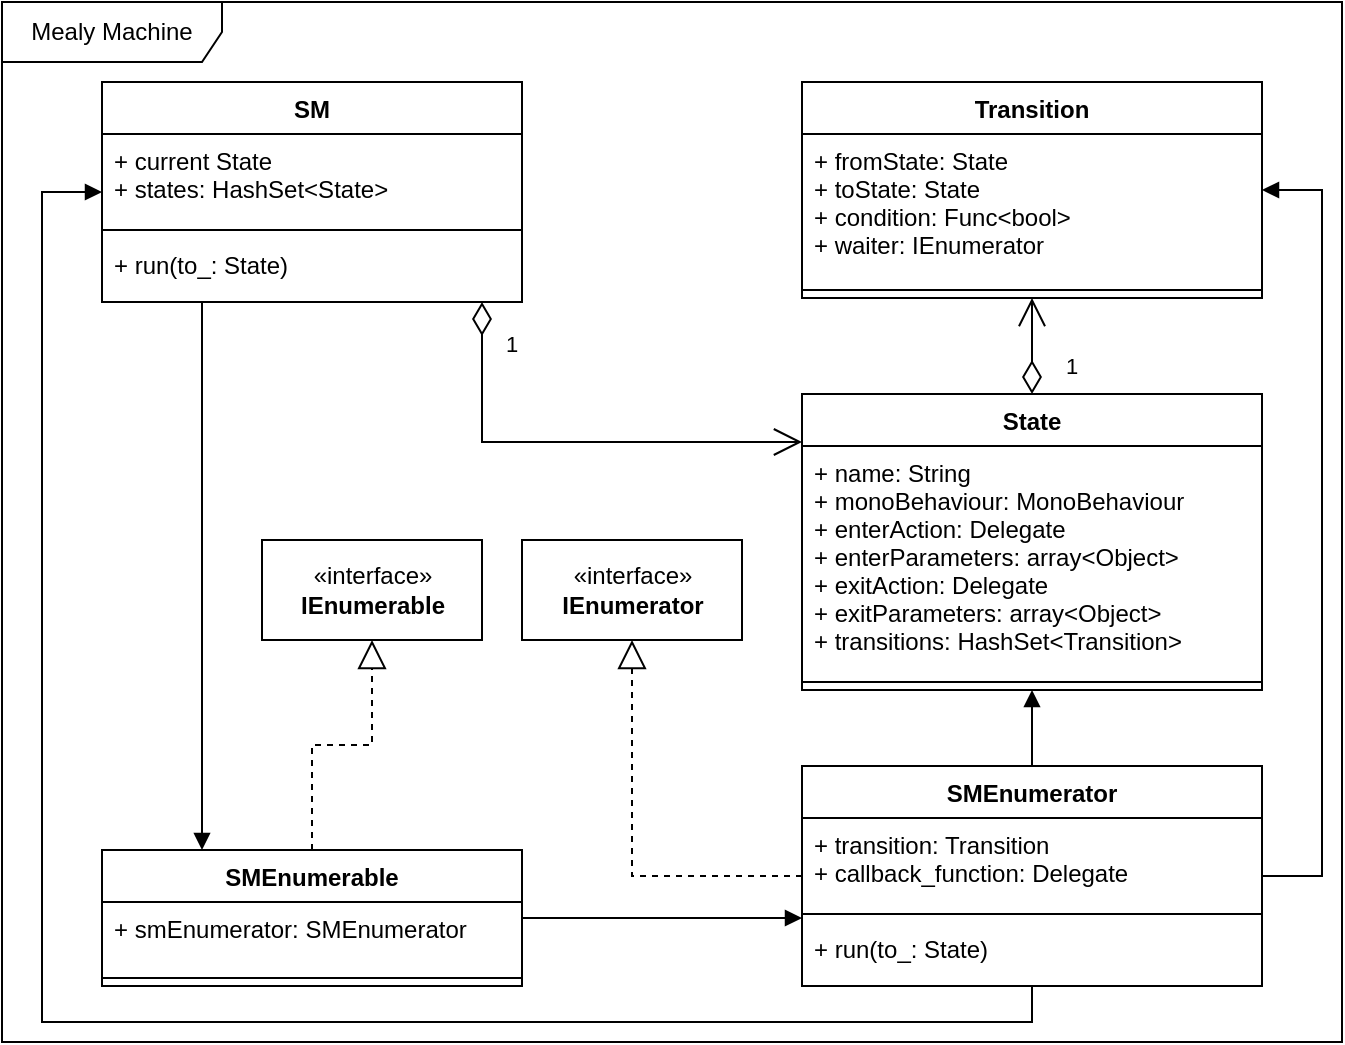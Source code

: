 <mxfile pages="1" version="11.2.5" type="device"><diagram id="Wvr_ubyAnRlRtef3sErQ" name="Page-1"><mxGraphModel dx="1502" dy="1044" grid="1" gridSize="10" guides="1" tooltips="1" connect="1" arrows="1" fold="1" page="0" pageScale="1" pageWidth="827" pageHeight="1169" math="0" shadow="0"><root><mxCell id="0"/><mxCell id="1" parent="0"/><mxCell id="k2kzMSZHiE_vDQgDPuoE-1" value="Transition" style="swimlane;fontStyle=1;align=center;verticalAlign=top;childLayout=stackLayout;horizontal=1;startSize=26;horizontalStack=0;resizeParent=1;resizeParentMax=0;resizeLast=0;collapsible=1;marginBottom=0;" parent="1" vertex="1"><mxGeometry x="30" y="-80" width="230" height="108" as="geometry"/></mxCell><mxCell id="k2kzMSZHiE_vDQgDPuoE-2" value="+ fromState: State&#10;+ toState: State&#10;+ condition: Func&lt;bool&gt;&#10;+ waiter: IEnumerator" style="text;strokeColor=none;fillColor=none;align=left;verticalAlign=top;spacingLeft=4;spacingRight=4;overflow=hidden;rotatable=0;points=[[0,0.5],[1,0.5]];portConstraint=eastwest;" parent="k2kzMSZHiE_vDQgDPuoE-1" vertex="1"><mxGeometry y="26" width="230" height="74" as="geometry"/></mxCell><mxCell id="k2kzMSZHiE_vDQgDPuoE-3" value="" style="line;strokeWidth=1;fillColor=none;align=left;verticalAlign=middle;spacingTop=-1;spacingLeft=3;spacingRight=3;rotatable=0;labelPosition=right;points=[];portConstraint=eastwest;" parent="k2kzMSZHiE_vDQgDPuoE-1" vertex="1"><mxGeometry y="100" width="230" height="8" as="geometry"/></mxCell><mxCell id="k2kzMSZHiE_vDQgDPuoE-5" value="SM" style="swimlane;fontStyle=1;align=center;verticalAlign=top;childLayout=stackLayout;horizontal=1;startSize=26;horizontalStack=0;resizeParent=1;resizeParentMax=0;resizeLast=0;collapsible=1;marginBottom=0;" parent="1" vertex="1"><mxGeometry x="-320" y="-80" width="210" height="110" as="geometry"/></mxCell><mxCell id="k2kzMSZHiE_vDQgDPuoE-6" value="+ current State&#10;+ states: HashSet&lt;State&gt;" style="text;strokeColor=none;fillColor=none;align=left;verticalAlign=top;spacingLeft=4;spacingRight=4;overflow=hidden;rotatable=0;points=[[0,0.5],[1,0.5]];portConstraint=eastwest;" parent="k2kzMSZHiE_vDQgDPuoE-5" vertex="1"><mxGeometry y="26" width="210" height="44" as="geometry"/></mxCell><mxCell id="k2kzMSZHiE_vDQgDPuoE-7" value="" style="line;strokeWidth=1;fillColor=none;align=left;verticalAlign=middle;spacingTop=-1;spacingLeft=3;spacingRight=3;rotatable=0;labelPosition=right;points=[];portConstraint=eastwest;" parent="k2kzMSZHiE_vDQgDPuoE-5" vertex="1"><mxGeometry y="70" width="210" height="8" as="geometry"/></mxCell><mxCell id="k2kzMSZHiE_vDQgDPuoE-8" value="+ run(to_: State)" style="text;strokeColor=none;fillColor=none;align=left;verticalAlign=top;spacingLeft=4;spacingRight=4;overflow=hidden;rotatable=0;points=[[0,0.5],[1,0.5]];portConstraint=eastwest;" parent="k2kzMSZHiE_vDQgDPuoE-5" vertex="1"><mxGeometry y="78" width="210" height="32" as="geometry"/></mxCell><mxCell id="k2kzMSZHiE_vDQgDPuoE-13" value="State" style="swimlane;fontStyle=1;align=center;verticalAlign=top;childLayout=stackLayout;horizontal=1;startSize=26;horizontalStack=0;resizeParent=1;resizeParentMax=0;resizeLast=0;collapsible=1;marginBottom=0;" parent="1" vertex="1"><mxGeometry x="30" y="76" width="230" height="148" as="geometry"/></mxCell><mxCell id="k2kzMSZHiE_vDQgDPuoE-14" value="+ name: String&#10;+ monoBehaviour: MonoBehaviour&#10;+ enterAction: Delegate&#10;+ enterParameters: array&lt;Object&gt;&#10;+ exitAction: Delegate&#10;+ exitParameters: array&lt;Object&gt;&#10;+ transitions: HashSet&lt;Transition&gt;" style="text;strokeColor=none;fillColor=none;align=left;verticalAlign=top;spacingLeft=4;spacingRight=4;overflow=hidden;rotatable=0;points=[[0,0.5],[1,0.5]];portConstraint=eastwest;" parent="k2kzMSZHiE_vDQgDPuoE-13" vertex="1"><mxGeometry y="26" width="230" height="114" as="geometry"/></mxCell><mxCell id="k2kzMSZHiE_vDQgDPuoE-15" value="" style="line;strokeWidth=1;fillColor=none;align=left;verticalAlign=middle;spacingTop=-1;spacingLeft=3;spacingRight=3;rotatable=0;labelPosition=right;points=[];portConstraint=eastwest;" parent="k2kzMSZHiE_vDQgDPuoE-13" vertex="1"><mxGeometry y="140" width="230" height="8" as="geometry"/></mxCell><mxCell id="6yCMZhBPnVVvQMIoLUHg-2" value="1" style="endArrow=open;html=1;endSize=12;startArrow=diamondThin;startSize=14;startFill=0;edgeStyle=orthogonalEdgeStyle;align=left;verticalAlign=bottom;rounded=0;" parent="1" source="k2kzMSZHiE_vDQgDPuoE-5" target="k2kzMSZHiE_vDQgDPuoE-13" edge="1"><mxGeometry x="-0.739" y="10" relative="1" as="geometry"><mxPoint x="-310" y="230" as="sourcePoint"/><mxPoint x="-150" y="230" as="targetPoint"/><Array as="points"><mxPoint x="-130" y="100"/></Array><mxPoint as="offset"/></mxGeometry></mxCell><mxCell id="6yCMZhBPnVVvQMIoLUHg-3" value="1" style="endArrow=open;html=1;endSize=12;startArrow=diamondThin;startSize=14;startFill=0;edgeStyle=orthogonalEdgeStyle;align=left;verticalAlign=bottom;rounded=0;" parent="1" source="k2kzMSZHiE_vDQgDPuoE-13" target="k2kzMSZHiE_vDQgDPuoE-1" edge="1"><mxGeometry x="-0.791" y="-15" relative="1" as="geometry"><mxPoint x="-310" y="350" as="sourcePoint"/><mxPoint x="-150" y="350" as="targetPoint"/><mxPoint as="offset"/></mxGeometry></mxCell><mxCell id="6yCMZhBPnVVvQMIoLUHg-4" value="SMEnumerator" style="swimlane;fontStyle=1;align=center;verticalAlign=top;childLayout=stackLayout;horizontal=1;startSize=26;horizontalStack=0;resizeParent=1;resizeParentMax=0;resizeLast=0;collapsible=1;marginBottom=0;" parent="1" vertex="1"><mxGeometry x="30" y="262" width="230" height="110" as="geometry"/></mxCell><mxCell id="6yCMZhBPnVVvQMIoLUHg-5" value="+ transition: Transition&#10;+ callback_function: Delegate" style="text;strokeColor=none;fillColor=none;align=left;verticalAlign=top;spacingLeft=4;spacingRight=4;overflow=hidden;rotatable=0;points=[[0,0.5],[1,0.5]];portConstraint=eastwest;" parent="6yCMZhBPnVVvQMIoLUHg-4" vertex="1"><mxGeometry y="26" width="230" height="44" as="geometry"/></mxCell><mxCell id="6yCMZhBPnVVvQMIoLUHg-6" value="" style="line;strokeWidth=1;fillColor=none;align=left;verticalAlign=middle;spacingTop=-1;spacingLeft=3;spacingRight=3;rotatable=0;labelPosition=right;points=[];portConstraint=eastwest;" parent="6yCMZhBPnVVvQMIoLUHg-4" vertex="1"><mxGeometry y="70" width="230" height="8" as="geometry"/></mxCell><mxCell id="6yCMZhBPnVVvQMIoLUHg-7" value="+ run(to_: State)" style="text;strokeColor=none;fillColor=none;align=left;verticalAlign=top;spacingLeft=4;spacingRight=4;overflow=hidden;rotatable=0;points=[[0,0.5],[1,0.5]];portConstraint=eastwest;" parent="6yCMZhBPnVVvQMIoLUHg-4" vertex="1"><mxGeometry y="78" width="230" height="32" as="geometry"/></mxCell><mxCell id="6yCMZhBPnVVvQMIoLUHg-8" value="«interface»&lt;br&gt;&lt;b&gt;IEnumerator&lt;/b&gt;" style="html=1;" parent="1" vertex="1"><mxGeometry x="-110" y="149" width="110" height="50" as="geometry"/></mxCell><mxCell id="6yCMZhBPnVVvQMIoLUHg-10" value="SMEnumerable" style="swimlane;fontStyle=1;align=center;verticalAlign=top;childLayout=stackLayout;horizontal=1;startSize=26;horizontalStack=0;resizeParent=1;resizeParentMax=0;resizeLast=0;collapsible=1;marginBottom=0;" parent="1" vertex="1"><mxGeometry x="-320" y="304" width="210" height="68" as="geometry"/></mxCell><mxCell id="6yCMZhBPnVVvQMIoLUHg-11" value="+ smEnumerator: SMEnumerator" style="text;strokeColor=none;fillColor=none;align=left;verticalAlign=top;spacingLeft=4;spacingRight=4;overflow=hidden;rotatable=0;points=[[0,0.5],[1,0.5]];portConstraint=eastwest;" parent="6yCMZhBPnVVvQMIoLUHg-10" vertex="1"><mxGeometry y="26" width="210" height="34" as="geometry"/></mxCell><mxCell id="6yCMZhBPnVVvQMIoLUHg-12" value="" style="line;strokeWidth=1;fillColor=none;align=left;verticalAlign=middle;spacingTop=-1;spacingLeft=3;spacingRight=3;rotatable=0;labelPosition=right;points=[];portConstraint=eastwest;" parent="6yCMZhBPnVVvQMIoLUHg-10" vertex="1"><mxGeometry y="60" width="210" height="8" as="geometry"/></mxCell><mxCell id="6yCMZhBPnVVvQMIoLUHg-14" value="«interface»&lt;br&gt;&lt;b&gt;IEnumerable&lt;/b&gt;" style="html=1;" parent="1" vertex="1"><mxGeometry x="-240" y="149" width="110" height="50" as="geometry"/></mxCell><mxCell id="6yCMZhBPnVVvQMIoLUHg-16" value="" style="endArrow=block;endFill=1;html=1;edgeStyle=orthogonalEdgeStyle;align=left;verticalAlign=top;rounded=0;" parent="1" source="6yCMZhBPnVVvQMIoLUHg-10" target="6yCMZhBPnVVvQMIoLUHg-4" edge="1"><mxGeometry x="-1" relative="1" as="geometry"><mxPoint x="-310" y="630" as="sourcePoint"/><mxPoint x="-150" y="630" as="targetPoint"/><Array as="points"><mxPoint y="338"/><mxPoint y="338"/></Array></mxGeometry></mxCell><mxCell id="6yCMZhBPnVVvQMIoLUHg-18" value="" style="endArrow=block;endFill=1;html=1;edgeStyle=orthogonalEdgeStyle;align=left;verticalAlign=top;rounded=0;" parent="1" source="k2kzMSZHiE_vDQgDPuoE-5" target="6yCMZhBPnVVvQMIoLUHg-10" edge="1"><mxGeometry x="-1" relative="1" as="geometry"><mxPoint x="-310" y="590" as="sourcePoint"/><mxPoint x="-150" y="590" as="targetPoint"/><Array as="points"><mxPoint x="-270" y="120"/><mxPoint x="-270" y="120"/></Array></mxGeometry></mxCell><mxCell id="6yCMZhBPnVVvQMIoLUHg-20" value="" style="endArrow=block;endFill=1;html=1;edgeStyle=orthogonalEdgeStyle;align=left;verticalAlign=top;rounded=0;" parent="1" source="6yCMZhBPnVVvQMIoLUHg-4" target="k2kzMSZHiE_vDQgDPuoE-13" edge="1"><mxGeometry x="-1" relative="1" as="geometry"><mxPoint x="-320" y="400" as="sourcePoint"/><mxPoint x="-160" y="400" as="targetPoint"/></mxGeometry></mxCell><mxCell id="6yCMZhBPnVVvQMIoLUHg-22" value="" style="endArrow=block;endFill=1;html=1;edgeStyle=orthogonalEdgeStyle;align=left;verticalAlign=top;rounded=0;" parent="1" source="6yCMZhBPnVVvQMIoLUHg-4" target="k2kzMSZHiE_vDQgDPuoE-5" edge="1"><mxGeometry x="-1" relative="1" as="geometry"><mxPoint x="-260" y="40" as="sourcePoint"/><mxPoint x="-260" y="314" as="targetPoint"/><Array as="points"><mxPoint x="145" y="390"/><mxPoint x="-350" y="390"/><mxPoint x="-350" y="-25"/></Array></mxGeometry></mxCell><mxCell id="6yCMZhBPnVVvQMIoLUHg-23" value="" style="endArrow=block;endFill=1;html=1;edgeStyle=orthogonalEdgeStyle;align=left;verticalAlign=top;rounded=0;" parent="1" source="6yCMZhBPnVVvQMIoLUHg-4" target="k2kzMSZHiE_vDQgDPuoE-1" edge="1"><mxGeometry x="-1" relative="1" as="geometry"><mxPoint x="-250" y="50" as="sourcePoint"/><mxPoint x="-250" y="324" as="targetPoint"/><Array as="points"><mxPoint x="290" y="317"/><mxPoint x="290" y="-26"/></Array></mxGeometry></mxCell><mxCell id="gqGKQvxOS331m-qrdT0w-1" value="" style="endArrow=block;dashed=1;endFill=0;endSize=12;html=1;edgeStyle=orthogonalEdgeStyle;rounded=0;" edge="1" parent="1" source="6yCMZhBPnVVvQMIoLUHg-10" target="6yCMZhBPnVVvQMIoLUHg-14"><mxGeometry width="160" relative="1" as="geometry"><mxPoint x="-360" y="420" as="sourcePoint"/><mxPoint x="-200" y="420" as="targetPoint"/></mxGeometry></mxCell><mxCell id="gqGKQvxOS331m-qrdT0w-2" value="" style="endArrow=block;dashed=1;endFill=0;endSize=12;html=1;edgeStyle=orthogonalEdgeStyle;rounded=0;" edge="1" parent="1" source="6yCMZhBPnVVvQMIoLUHg-4" target="6yCMZhBPnVVvQMIoLUHg-8"><mxGeometry width="160" relative="1" as="geometry"><mxPoint x="-205" y="314" as="sourcePoint"/><mxPoint x="-175" y="209" as="targetPoint"/></mxGeometry></mxCell><mxCell id="gqGKQvxOS331m-qrdT0w-3" value="Mealy Machine" style="shape=umlFrame;whiteSpace=wrap;html=1;width=110;height=30;" vertex="1" parent="1"><mxGeometry x="-370" y="-120" width="670" height="520" as="geometry"/></mxCell></root></mxGraphModel></diagram></mxfile>